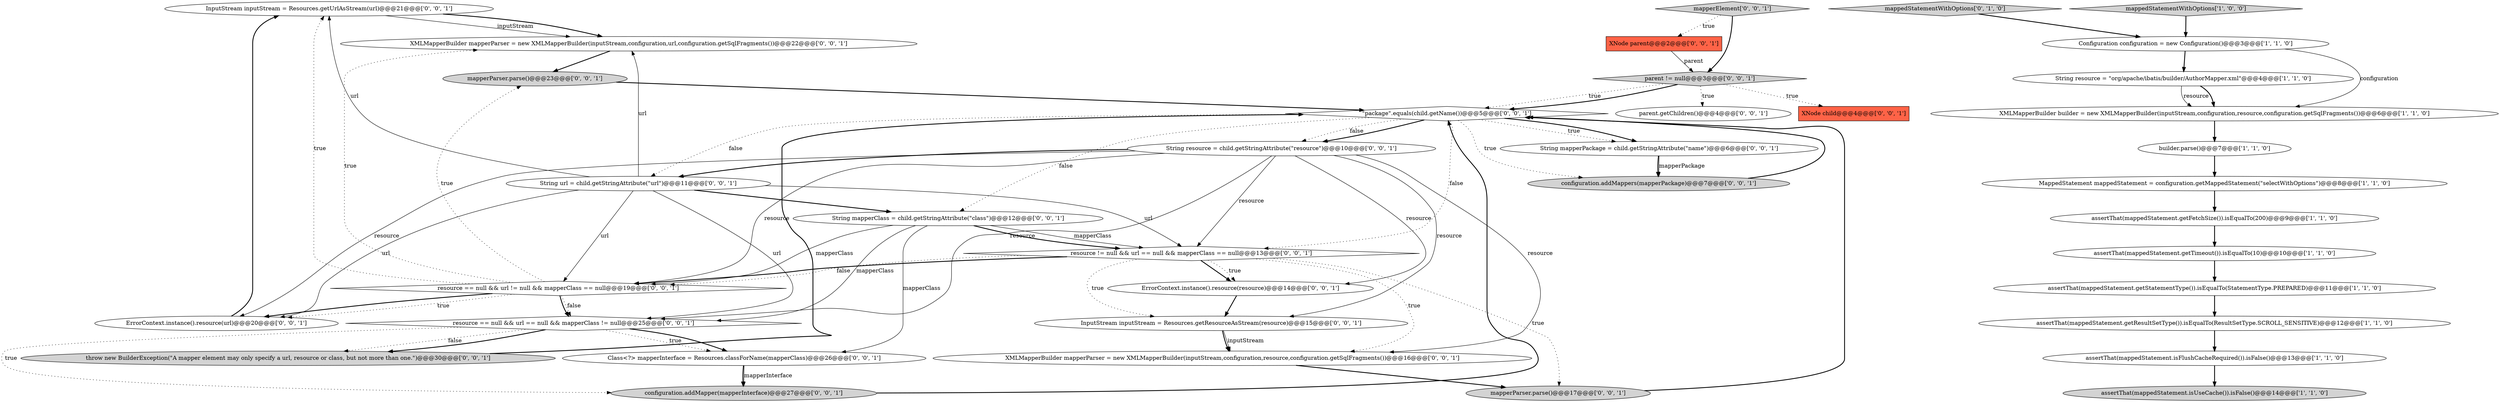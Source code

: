 digraph {
25 [style = filled, label = "InputStream inputStream = Resources.getUrlAsStream(url)@@@21@@@['0', '0', '1']", fillcolor = white, shape = ellipse image = "AAA0AAABBB3BBB"];
10 [style = filled, label = "MappedStatement mappedStatement = configuration.getMappedStatement(\"selectWithOptions\")@@@8@@@['1', '1', '0']", fillcolor = white, shape = ellipse image = "AAA0AAABBB1BBB"];
22 [style = filled, label = "resource != null && url == null && mapperClass == null@@@13@@@['0', '0', '1']", fillcolor = white, shape = diamond image = "AAA0AAABBB3BBB"];
24 [style = filled, label = "XNode child@@@4@@@['0', '0', '1']", fillcolor = tomato, shape = box image = "AAA0AAABBB3BBB"];
12 [style = filled, label = "mappedStatementWithOptions['0', '1', '0']", fillcolor = lightgray, shape = diamond image = "AAA0AAABBB2BBB"];
1 [style = filled, label = "Configuration configuration = new Configuration()@@@3@@@['1', '1', '0']", fillcolor = white, shape = ellipse image = "AAA0AAABBB1BBB"];
16 [style = filled, label = "parent != null@@@3@@@['0', '0', '1']", fillcolor = lightgray, shape = diamond image = "AAA0AAABBB3BBB"];
31 [style = filled, label = "configuration.addMapper(mapperInterface)@@@27@@@['0', '0', '1']", fillcolor = lightgray, shape = ellipse image = "AAA0AAABBB3BBB"];
9 [style = filled, label = "String resource = \"org/apache/ibatis/builder/AuthorMapper.xml\"@@@4@@@['1', '1', '0']", fillcolor = white, shape = ellipse image = "AAA0AAABBB1BBB"];
13 [style = filled, label = "resource == null && url != null && mapperClass == null@@@19@@@['0', '0', '1']", fillcolor = white, shape = diamond image = "AAA0AAABBB3BBB"];
32 [style = filled, label = "ErrorContext.instance().resource(resource)@@@14@@@['0', '0', '1']", fillcolor = white, shape = ellipse image = "AAA0AAABBB3BBB"];
17 [style = filled, label = "mapperParser.parse()@@@17@@@['0', '0', '1']", fillcolor = lightgray, shape = ellipse image = "AAA0AAABBB3BBB"];
35 [style = filled, label = "mapperElement['0', '0', '1']", fillcolor = lightgray, shape = diamond image = "AAA0AAABBB3BBB"];
23 [style = filled, label = "String resource = child.getStringAttribute(\"resource\")@@@10@@@['0', '0', '1']", fillcolor = white, shape = ellipse image = "AAA0AAABBB3BBB"];
27 [style = filled, label = "\"package\".equals(child.getName())@@@5@@@['0', '0', '1']", fillcolor = white, shape = diamond image = "AAA0AAABBB3BBB"];
11 [style = filled, label = "mappedStatementWithOptions['1', '0', '0']", fillcolor = lightgray, shape = diamond image = "AAA0AAABBB1BBB"];
5 [style = filled, label = "assertThat(mappedStatement.getStatementType()).isEqualTo(StatementType.PREPARED)@@@11@@@['1', '1', '0']", fillcolor = white, shape = ellipse image = "AAA0AAABBB1BBB"];
33 [style = filled, label = "String url = child.getStringAttribute(\"url\")@@@11@@@['0', '0', '1']", fillcolor = white, shape = ellipse image = "AAA0AAABBB3BBB"];
29 [style = filled, label = "String mapperPackage = child.getStringAttribute(\"name\")@@@6@@@['0', '0', '1']", fillcolor = white, shape = ellipse image = "AAA0AAABBB3BBB"];
26 [style = filled, label = "resource == null && url == null && mapperClass != null@@@25@@@['0', '0', '1']", fillcolor = white, shape = diamond image = "AAA0AAABBB3BBB"];
21 [style = filled, label = "InputStream inputStream = Resources.getResourceAsStream(resource)@@@15@@@['0', '0', '1']", fillcolor = white, shape = ellipse image = "AAA0AAABBB3BBB"];
19 [style = filled, label = "parent.getChildren()@@@4@@@['0', '0', '1']", fillcolor = white, shape = ellipse image = "AAA0AAABBB3BBB"];
3 [style = filled, label = "assertThat(mappedStatement.getFetchSize()).isEqualTo(200)@@@9@@@['1', '1', '0']", fillcolor = white, shape = ellipse image = "AAA0AAABBB1BBB"];
14 [style = filled, label = "configuration.addMappers(mapperPackage)@@@7@@@['0', '0', '1']", fillcolor = lightgray, shape = ellipse image = "AAA0AAABBB3BBB"];
4 [style = filled, label = "assertThat(mappedStatement.isFlushCacheRequired()).isFalse()@@@13@@@['1', '1', '0']", fillcolor = white, shape = ellipse image = "AAA0AAABBB1BBB"];
15 [style = filled, label = "XMLMapperBuilder mapperParser = new XMLMapperBuilder(inputStream,configuration,resource,configuration.getSqlFragments())@@@16@@@['0', '0', '1']", fillcolor = white, shape = ellipse image = "AAA0AAABBB3BBB"];
2 [style = filled, label = "assertThat(mappedStatement.getResultSetType()).isEqualTo(ResultSetType.SCROLL_SENSITIVE)@@@12@@@['1', '1', '0']", fillcolor = white, shape = ellipse image = "AAA0AAABBB1BBB"];
8 [style = filled, label = "assertThat(mappedStatement.getTimeout()).isEqualTo(10)@@@10@@@['1', '1', '0']", fillcolor = white, shape = ellipse image = "AAA0AAABBB1BBB"];
36 [style = filled, label = "XMLMapperBuilder mapperParser = new XMLMapperBuilder(inputStream,configuration,url,configuration.getSqlFragments())@@@22@@@['0', '0', '1']", fillcolor = white, shape = ellipse image = "AAA0AAABBB3BBB"];
20 [style = filled, label = "XNode parent@@@2@@@['0', '0', '1']", fillcolor = tomato, shape = box image = "AAA0AAABBB3BBB"];
0 [style = filled, label = "assertThat(mappedStatement.isUseCache()).isFalse()@@@14@@@['1', '1', '0']", fillcolor = lightgray, shape = ellipse image = "AAA0AAABBB1BBB"];
6 [style = filled, label = "XMLMapperBuilder builder = new XMLMapperBuilder(inputStream,configuration,resource,configuration.getSqlFragments())@@@6@@@['1', '1', '0']", fillcolor = white, shape = ellipse image = "AAA0AAABBB1BBB"];
7 [style = filled, label = "builder.parse()@@@7@@@['1', '1', '0']", fillcolor = white, shape = ellipse image = "AAA0AAABBB1BBB"];
18 [style = filled, label = "mapperParser.parse()@@@23@@@['0', '0', '1']", fillcolor = lightgray, shape = ellipse image = "AAA0AAABBB3BBB"];
34 [style = filled, label = "throw new BuilderException(\"A mapper element may only specify a url, resource or class, but not more than one.\")@@@30@@@['0', '0', '1']", fillcolor = lightgray, shape = ellipse image = "AAA0AAABBB3BBB"];
30 [style = filled, label = "ErrorContext.instance().resource(url)@@@20@@@['0', '0', '1']", fillcolor = white, shape = ellipse image = "AAA0AAABBB3BBB"];
28 [style = filled, label = "String mapperClass = child.getStringAttribute(\"class\")@@@12@@@['0', '0', '1']", fillcolor = white, shape = ellipse image = "AAA0AAABBB3BBB"];
37 [style = filled, label = "Class<?> mapperInterface = Resources.classForName(mapperClass)@@@26@@@['0', '0', '1']", fillcolor = white, shape = ellipse image = "AAA0AAABBB3BBB"];
2->4 [style = bold, label=""];
35->20 [style = dotted, label="true"];
33->30 [style = solid, label="url"];
28->22 [style = solid, label="mapperClass"];
12->1 [style = bold, label=""];
10->3 [style = bold, label=""];
28->22 [style = bold, label=""];
36->18 [style = bold, label=""];
29->14 [style = solid, label="mapperPackage"];
1->6 [style = solid, label="configuration"];
33->36 [style = solid, label="url"];
13->26 [style = dotted, label="false"];
25->36 [style = solid, label="inputStream"];
9->6 [style = solid, label="resource"];
33->22 [style = solid, label="url"];
13->30 [style = dotted, label="true"];
22->13 [style = bold, label=""];
28->26 [style = solid, label="mapperClass"];
27->33 [style = dotted, label="false"];
22->15 [style = dotted, label="true"];
23->32 [style = solid, label="resource"];
13->26 [style = bold, label=""];
26->34 [style = dotted, label="false"];
1->9 [style = bold, label=""];
17->27 [style = bold, label=""];
8->5 [style = bold, label=""];
37->31 [style = bold, label=""];
27->29 [style = dotted, label="true"];
20->16 [style = solid, label="parent"];
28->37 [style = solid, label="mapperClass"];
23->33 [style = bold, label=""];
23->21 [style = solid, label="resource"];
27->23 [style = dotted, label="false"];
33->26 [style = solid, label="url"];
23->30 [style = solid, label="resource"];
23->22 [style = solid, label="resource"];
13->25 [style = dotted, label="true"];
3->8 [style = bold, label=""];
13->36 [style = dotted, label="true"];
29->14 [style = bold, label=""];
18->27 [style = bold, label=""];
23->15 [style = solid, label="resource"];
23->13 [style = solid, label="resource"];
22->17 [style = dotted, label="true"];
16->19 [style = dotted, label="true"];
15->17 [style = bold, label=""];
21->15 [style = bold, label=""];
25->36 [style = bold, label=""];
27->28 [style = dotted, label="false"];
21->15 [style = solid, label="inputStream"];
33->13 [style = solid, label="url"];
9->6 [style = bold, label=""];
22->32 [style = bold, label=""];
16->27 [style = dotted, label="true"];
33->25 [style = solid, label="url"];
13->18 [style = dotted, label="true"];
26->34 [style = bold, label=""];
16->27 [style = bold, label=""];
23->26 [style = solid, label="resource"];
26->37 [style = dotted, label="true"];
22->13 [style = dotted, label="false"];
22->21 [style = dotted, label="true"];
5->2 [style = bold, label=""];
14->27 [style = bold, label=""];
27->14 [style = dotted, label="true"];
13->30 [style = bold, label=""];
16->24 [style = dotted, label="true"];
22->32 [style = dotted, label="true"];
7->10 [style = bold, label=""];
27->23 [style = bold, label=""];
11->1 [style = bold, label=""];
30->25 [style = bold, label=""];
35->16 [style = bold, label=""];
33->28 [style = bold, label=""];
32->21 [style = bold, label=""];
27->29 [style = bold, label=""];
27->22 [style = dotted, label="false"];
37->31 [style = solid, label="mapperInterface"];
6->7 [style = bold, label=""];
26->37 [style = bold, label=""];
31->27 [style = bold, label=""];
28->13 [style = solid, label="mapperClass"];
4->0 [style = bold, label=""];
26->31 [style = dotted, label="true"];
34->27 [style = bold, label=""];
}
